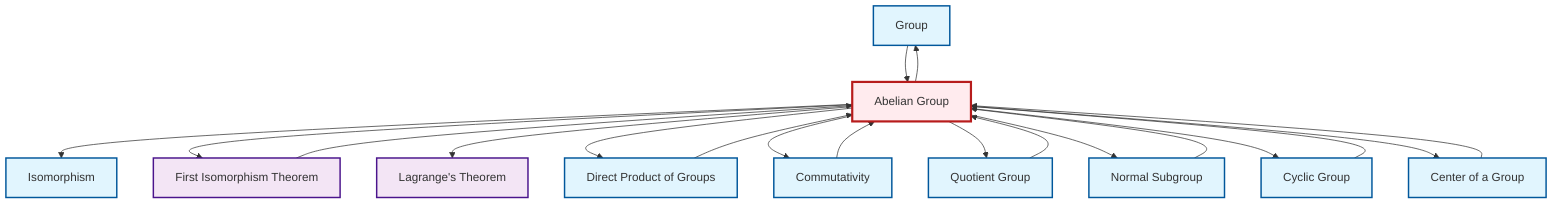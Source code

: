 graph TD
    classDef definition fill:#e1f5fe,stroke:#01579b,stroke-width:2px
    classDef theorem fill:#f3e5f5,stroke:#4a148c,stroke-width:2px
    classDef axiom fill:#fff3e0,stroke:#e65100,stroke-width:2px
    classDef example fill:#e8f5e9,stroke:#1b5e20,stroke-width:2px
    classDef current fill:#ffebee,stroke:#b71c1c,stroke-width:3px
    def-group["Group"]:::definition
    def-cyclic-group["Cyclic Group"]:::definition
    thm-first-isomorphism["First Isomorphism Theorem"]:::theorem
    def-normal-subgroup["Normal Subgroup"]:::definition
    thm-lagrange["Lagrange's Theorem"]:::theorem
    def-commutativity["Commutativity"]:::definition
    def-quotient-group["Quotient Group"]:::definition
    def-direct-product["Direct Product of Groups"]:::definition
    def-center-of-group["Center of a Group"]:::definition
    def-isomorphism["Isomorphism"]:::definition
    def-abelian-group["Abelian Group"]:::definition
    def-abelian-group --> def-isomorphism
    def-abelian-group --> thm-first-isomorphism
    def-cyclic-group --> def-abelian-group
    def-center-of-group --> def-abelian-group
    def-abelian-group --> thm-lagrange
    def-abelian-group --> def-direct-product
    def-abelian-group --> def-group
    def-direct-product --> def-abelian-group
    def-abelian-group --> def-commutativity
    def-normal-subgroup --> def-abelian-group
    def-abelian-group --> def-quotient-group
    def-quotient-group --> def-abelian-group
    def-commutativity --> def-abelian-group
    def-group --> def-abelian-group
    thm-first-isomorphism --> def-abelian-group
    def-abelian-group --> def-normal-subgroup
    def-abelian-group --> def-cyclic-group
    def-abelian-group --> def-center-of-group
    class def-abelian-group current